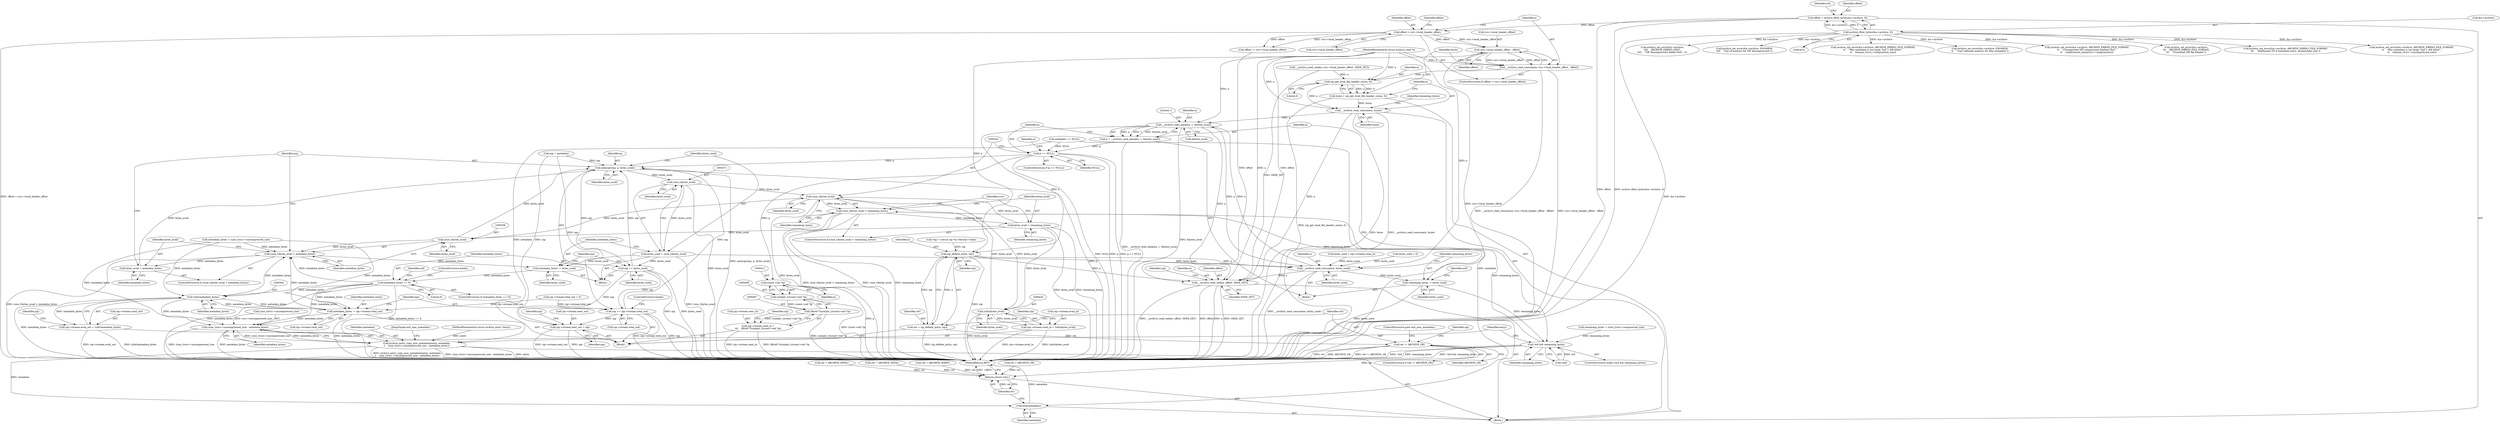 digraph "0_libarchive_d0331e8e5b05b475f20b1f3101fe1ad772d7e7e7@pointer" {
"1000261" [label="(Call,rsrc->local_header_offset - offset)"];
"1000254" [label="(Call,offset < rsrc->local_header_offset)"];
"1000125" [label="(Call,offset = archive_filter_bytes(&a->archive, 0))"];
"1000127" [label="(Call,archive_filter_bytes(&a->archive, 0))"];
"1000259" [label="(Call,__archive_read_consume(a, rsrc->local_header_offset - offset))"];
"1000282" [label="(Call,zip_get_local_file_header_size(a, 0))"];
"1000280" [label="(Call,hsize = zip_get_local_file_header_size(a, 0))"];
"1000285" [label="(Call,__archive_read_consume(a, hsize))"];
"1000319" [label="(Call,__archive_read_ahead(a, 1, &bytes_avail))"];
"1000317" [label="(Call,p = __archive_read_ahead(a, 1, &bytes_avail))"];
"1000325" [label="(Call,p == NULL)"];
"1000364" [label="(Call,memcpy(mp, p, bytes_avail))"];
"1000370" [label="(Call,(size_t)bytes_avail)"];
"1000342" [label="(Call,(size_t)bytes_avail)"];
"1000341" [label="(Call,(size_t)bytes_avail > remaining_bytes)"];
"1000346" [label="(Call,bytes_avail = remaining_bytes)"];
"1000357" [label="(Call,(size_t)bytes_avail)"];
"1000356" [label="(Call,(size_t)bytes_avail > metadata_bytes)"];
"1000361" [label="(Call,bytes_avail = metadata_bytes)"];
"1000373" [label="(Call,metadata_bytes -= bytes_used)"];
"1000380" [label="(Call,metadata_bytes == 0)"];
"1000442" [label="(Call,(uInt)metadata_bytes)"];
"1000436" [label="(Call,zip->stream.avail_out = (uInt)metadata_bytes)"];
"1000502" [label="(Call,metadata_bytes -= zip->stream.total_out)"];
"1000531" [label="(Call,(size_t)rsrc->uncompressed_size - metadata_bytes)"];
"1000528" [label="(Call,archive_entry_copy_mac_metadata(entry, metadata,\n\t    (size_t)rsrc->uncompressed_size - metadata_bytes))"];
"1000548" [label="(Call,free(metadata))"];
"1000419" [label="(Call,(uInt)bytes_avail)"];
"1000413" [label="(Call,zip->stream.avail_in = (uInt)bytes_avail)"];
"1000525" [label="(Call,remaining_bytes -= bytes_used)"];
"1000309" [label="(Call,!eof && remaining_bytes)"];
"1000368" [label="(Call,bytes_used = (size_t)bytes_avail)"];
"1000376" [label="(Call,mp += bytes_used)"];
"1000429" [label="(Call,zip->stream.next_out = mp)"];
"1000509" [label="(Call,mp += zip->stream.total_out)"];
"1000522" [label="(Call,__archive_read_consume(a, bytes_used))"];
"1000539" [label="(Call,__archive_read_seek(a, offset, SEEK_SET))"];
"1000410" [label="(Call,(const void *)p)"];
"1000408" [label="(Call,(uintptr_t)(const void *)p)"];
"1000406" [label="(Call,(Bytef *)(uintptr_t)(const void *)p)"];
"1000400" [label="(Call,zip->stream.next_in =\n\t\t\t    (Bytef *)(uintptr_t)(const void *)p)"];
"1000392" [label="(Call,zip_deflate_init(a, zip))"];
"1000390" [label="(Call,ret = zip_deflate_init(a, zip))"];
"1000396" [label="(Call,ret != ARCHIVE_OK)"];
"1000550" [label="(Return,return (ret);)"];
"1000281" [label="(Identifier,hsize)"];
"1000538" [label="(JumpTarget,exit_mac_metadata:)"];
"1000321" [label="(Literal,1)"];
"1000410" [label="(Call,(const void *)p)"];
"1000549" [label="(Identifier,metadata)"];
"1000312" [label="(Identifier,remaining_bytes)"];
"1000240" [label="(Call,metadata == NULL)"];
"1000364" [label="(Call,memcpy(mp, p, bytes_avail))"];
"1000192" [label="(Call,archive_set_error(&a->archive, ARCHIVE_ERRNO_FILE_FORMAT,\n\t\t    \"Mac metadata is too large: %jd > 4M bytes\",\n \t\t    (intmax_t)rsrc->uncompressed_size))"];
"1000421" [label="(Identifier,bytes_avail)"];
"1000393" [label="(Identifier,a)"];
"1000483" [label="(Call,archive_set_error(&a->archive,\n\t\t\t\t    ARCHIVE_ERRNO_MISC,\n\t\t\t\t    \"ZIP decompression failed (%d)\", r))"];
"1000373" [label="(Call,metadata_bytes -= bytes_used)"];
"1000439" [label="(Identifier,zip)"];
"1000381" [label="(Identifier,metadata_bytes)"];
"1000532" [label="(Call,(size_t)rsrc->uncompressed_size)"];
"1000262" [label="(Call,rsrc->local_header_offset)"];
"1000425" [label="(Identifier,zip)"];
"1000347" [label="(Identifier,bytes_avail)"];
"1000310" [label="(Call,!eof)"];
"1000125" [label="(Call,offset = archive_filter_bytes(&a->archive, 0))"];
"1000285" [label="(Call,__archive_read_consume(a, hsize))"];
"1000369" [label="(Identifier,bytes_used)"];
"1000109" [label="(MethodParameterIn,struct archive_entry *entry)"];
"1000445" [label="(Call,zip->stream.total_out = 0)"];
"1000327" [label="(Identifier,NULL)"];
"1000302" [label="(Call,mp = metadata)"];
"1000537" [label="(Identifier,metadata_bytes)"];
"1000341" [label="(Call,(size_t)bytes_avail > remaining_bytes)"];
"1000542" [label="(Identifier,SEEK_SET)"];
"1000309" [label="(Call,!eof && remaining_bytes)"];
"1000529" [label="(Identifier,entry)"];
"1000128" [label="(Call,&a->archive)"];
"1000363" [label="(Identifier,metadata_bytes)"];
"1000539" [label="(Call,__archive_read_seek(a, offset, SEEK_SET))"];
"1000287" [label="(Identifier,hsize)"];
"1000311" [label="(Identifier,eof)"];
"1000516" [label="(ControlStructure,break;)"];
"1000256" [label="(Call,rsrc->local_header_offset)"];
"1000435" [label="(Identifier,mp)"];
"1000413" [label="(Call,zip->stream.avail_in = (uInt)bytes_avail)"];
"1000406" [label="(Call,(Bytef *)(uintptr_t)(const void *)p)"];
"1000471" [label="(Call,archive_set_error(&a->archive, ENOMEM,\n\t\t\t\t    \"Out of memory for ZIP decompression\"))"];
"1000280" [label="(Call,hsize = zip_get_local_file_header_size(a, 0))"];
"1000391" [label="(Identifier,ret)"];
"1000132" [label="(Literal,0)"];
"1000356" [label="(Call,(size_t)bytes_avail > metadata_bytes)"];
"1000355" [label="(ControlStructure,if ((size_t)bytes_avail > metadata_bytes))"];
"1000374" [label="(Identifier,metadata_bytes)"];
"1000368" [label="(Call,bytes_used = (size_t)bytes_avail)"];
"1000390" [label="(Call,ret = zip_deflate_init(a, zip))"];
"1000375" [label="(Identifier,bytes_used)"];
"1000448" [label="(Identifier,zip)"];
"1000412" [label="(Identifier,p)"];
"1000282" [label="(Call,zip_get_local_file_header_size(a, 0))"];
"1000127" [label="(Call,archive_filter_bytes(&a->archive, 0))"];
"1000269" [label="(Identifier,offset)"];
"1000377" [label="(Identifier,mp)"];
"1000388" [label="(Block,)"];
"1000526" [label="(Identifier,remaining_bytes)"];
"1000255" [label="(Identifier,offset)"];
"1000359" [label="(Identifier,bytes_avail)"];
"1000286" [label="(Identifier,a)"];
"1000320" [label="(Identifier,a)"];
"1000419" [label="(Call,(uInt)bytes_avail)"];
"1000382" [label="(Literal,0)"];
"1000318" [label="(Identifier,p)"];
"1000113" [label="(Call,*zip = (struct zip *)a->format->data)"];
"1000380" [label="(Call,metadata_bytes == 0)"];
"1000324" [label="(ControlStructure,if (p == NULL))"];
"1000289" [label="(Identifier,remaining_bytes)"];
"1000348" [label="(Identifier,remaining_bytes)"];
"1000384" [label="(Identifier,eof)"];
"1000397" [label="(Identifier,ret)"];
"1000322" [label="(Call,&bytes_avail)"];
"1000137" [label="(Call,ret = ARCHIVE_OK)"];
"1000274" [label="(Call,__archive_read_seek(a, rsrc->local_header_offset, SEEK_SET))"];
"1000370" [label="(Call,(size_t)bytes_avail)"];
"1000111" [label="(Block,)"];
"1000217" [label="(Call,archive_set_error(&a->archive, ARCHIVE_ERRNO_FILE_FORMAT,\n\t\t    \"Mac metadata is too large: %jd > 4M bytes\",\n\t\t    (intmax_t)rsrc->compressed_size))"];
"1000108" [label="(MethodParameterIn,struct archive_read *a)"];
"1000429" [label="(Call,zip->stream.next_out = mp)"];
"1000528" [label="(Call,archive_entry_copy_mac_metadata(entry, metadata,\n\t    (size_t)rsrc->uncompressed_size - metadata_bytes))"];
"1000504" [label="(Call,zip->stream.total_out)"];
"1000308" [label="(ControlStructure,while (!eof && remaining_bytes))"];
"1000361" [label="(Call,bytes_avail = metadata_bytes)"];
"1000395" [label="(ControlStructure,if (ret != ARCHIVE_OK))"];
"1000545" [label="(Identifier,zip)"];
"1000366" [label="(Identifier,p)"];
"1000394" [label="(Identifier,zip)"];
"1000342" [label="(Call,(size_t)bytes_avail)"];
"1000288" [label="(Call,remaining_bytes = (size_t)rsrc->compressed_size)"];
"1000523" [label="(Identifier,a)"];
"1000437" [label="(Call,zip->stream.avail_out)"];
"1000317" [label="(Call,p = __archive_read_ahead(a, 1, &bytes_avail))"];
"1000548" [label="(Call,free(metadata))"];
"1000284" [label="(Literal,0)"];
"1000399" [label="(ControlStructure,goto exit_mac_metadata;)"];
"1000244" [label="(Call,archive_set_error(&a->archive, ENOMEM,\n\t\t    \"Can't allocate memory for Mac metadata\"))"];
"1000401" [label="(Call,zip->stream.next_in)"];
"1000168" [label="(Call,archive_set_error(&a->archive, ARCHIVE_ERRNO_FILE_FORMAT,\n\t\t    \"Unsupported ZIP compression method (%s)\",\n\t\t    compression_name(rsrc->compression)))"];
"1000430" [label="(Call,zip->stream.next_out)"];
"1000444" [label="(Identifier,metadata_bytes)"];
"1000398" [label="(Identifier,ARCHIVE_OK)"];
"1000254" [label="(Call,offset < rsrc->local_header_offset)"];
"1000550" [label="(Return,return (ret);)"];
"1000510" [label="(Identifier,mp)"];
"1000400" [label="(Call,zip->stream.next_in =\n\t\t\t    (Bytef *)(uintptr_t)(const void *)p)"];
"1000530" [label="(Identifier,metadata)"];
"1000495" [label="(Call,bytes_used = zip->stream.total_in)"];
"1000353" [label="(Block,)"];
"1000540" [label="(Identifier,a)"];
"1000416" [label="(Identifier,zip)"];
"1000346" [label="(Call,bytes_avail = remaining_bytes)"];
"1000552" [label="(MethodReturn,RET)"];
"1000138" [label="(Identifier,ret)"];
"1000261" [label="(Call,rsrc->local_header_offset - offset)"];
"1000340" [label="(ControlStructure,if ((size_t)bytes_avail > remaining_bytes))"];
"1000295" [label="(Call,metadata_bytes = (size_t)rsrc->uncompressed_size)"];
"1000379" [label="(ControlStructure,if (metadata_bytes == 0))"];
"1000329" [label="(Call,archive_set_error(&a->archive,\n\t\t\t    ARCHIVE_ERRNO_FILE_FORMAT,\n\t\t\t    \"Truncated ZIP file header\"))"];
"1000478" [label="(Call,ret = ARCHIVE_FATAL)"];
"1000360" [label="(Identifier,metadata_bytes)"];
"1000408" [label="(Call,(uintptr_t)(const void *)p)"];
"1000522" [label="(Call,__archive_read_consume(a, bytes_used))"];
"1000511" [label="(Call,zip->stream.total_out)"];
"1000283" [label="(Identifier,a)"];
"1000396" [label="(Call,ret != ARCHIVE_OK)"];
"1000541" [label="(Identifier,offset)"];
"1000253" [label="(ControlStructure,if (offset < rsrc->local_header_offset))"];
"1000525" [label="(Call,remaining_bytes -= bytes_used)"];
"1000365" [label="(Identifier,mp)"];
"1000319" [label="(Call,__archive_read_ahead(a, 1, &bytes_avail))"];
"1000268" [label="(Call,offset != rsrc->local_header_offset)"];
"1000551" [label="(Identifier,ret)"];
"1000265" [label="(Identifier,offset)"];
"1000509" [label="(Call,mp += zip->stream.total_out)"];
"1000357" [label="(Call,(size_t)bytes_avail)"];
"1000518" [label="(Call,bytes_used = 0)"];
"1000313" [label="(Block,)"];
"1000531" [label="(Call,(size_t)rsrc->uncompressed_size - metadata_bytes)"];
"1000442" [label="(Call,(uInt)metadata_bytes)"];
"1000491" [label="(Call,ret = ARCHIVE_FATAL)"];
"1000414" [label="(Call,zip->stream.avail_in)"];
"1000326" [label="(Identifier,p)"];
"1000126" [label="(Identifier,offset)"];
"1000378" [label="(Identifier,bytes_used)"];
"1000367" [label="(Identifier,bytes_avail)"];
"1000345" [label="(Identifier,remaining_bytes)"];
"1000524" [label="(Identifier,bytes_used)"];
"1000344" [label="(Identifier,bytes_avail)"];
"1000403" [label="(Identifier,zip)"];
"1000503" [label="(Identifier,metadata_bytes)"];
"1000336" [label="(Call,ret = ARCHIVE_WARN)"];
"1000502" [label="(Call,metadata_bytes -= zip->stream.total_out)"];
"1000259" [label="(Call,__archive_read_consume(a, rsrc->local_header_offset - offset))"];
"1000386" [label="(ControlStructure,break;)"];
"1000362" [label="(Identifier,bytes_avail)"];
"1000325" [label="(Call,p == NULL)"];
"1000527" [label="(Identifier,bytes_used)"];
"1000156" [label="(Call,archive_set_error(&a->archive, ARCHIVE_ERRNO_FILE_FORMAT,\n\t\t\t    \"Malformed OS X metadata entry: inconsistent size\"))"];
"1000392" [label="(Call,zip_deflate_init(a, zip))"];
"1000332" [label="(Identifier,a)"];
"1000436" [label="(Call,zip->stream.avail_out = (uInt)metadata_bytes)"];
"1000372" [label="(Identifier,bytes_avail)"];
"1000260" [label="(Identifier,a)"];
"1000376" [label="(Call,mp += bytes_used)"];
"1000351" [label="(Identifier,rsrc)"];
"1000261" -> "1000259"  [label="AST: "];
"1000261" -> "1000265"  [label="CFG: "];
"1000262" -> "1000261"  [label="AST: "];
"1000265" -> "1000261"  [label="AST: "];
"1000259" -> "1000261"  [label="CFG: "];
"1000261" -> "1000552"  [label="DDG: rsrc->local_header_offset"];
"1000261" -> "1000259"  [label="DDG: rsrc->local_header_offset"];
"1000261" -> "1000259"  [label="DDG: offset"];
"1000254" -> "1000261"  [label="DDG: rsrc->local_header_offset"];
"1000254" -> "1000261"  [label="DDG: offset"];
"1000261" -> "1000539"  [label="DDG: offset"];
"1000254" -> "1000253"  [label="AST: "];
"1000254" -> "1000256"  [label="CFG: "];
"1000255" -> "1000254"  [label="AST: "];
"1000256" -> "1000254"  [label="AST: "];
"1000260" -> "1000254"  [label="CFG: "];
"1000269" -> "1000254"  [label="CFG: "];
"1000254" -> "1000552"  [label="DDG: offset < rsrc->local_header_offset"];
"1000125" -> "1000254"  [label="DDG: offset"];
"1000254" -> "1000268"  [label="DDG: offset"];
"1000254" -> "1000268"  [label="DDG: rsrc->local_header_offset"];
"1000125" -> "1000111"  [label="AST: "];
"1000125" -> "1000127"  [label="CFG: "];
"1000126" -> "1000125"  [label="AST: "];
"1000127" -> "1000125"  [label="AST: "];
"1000138" -> "1000125"  [label="CFG: "];
"1000125" -> "1000552"  [label="DDG: offset"];
"1000125" -> "1000552"  [label="DDG: archive_filter_bytes(&a->archive, 0)"];
"1000127" -> "1000125"  [label="DDG: &a->archive"];
"1000127" -> "1000125"  [label="DDG: 0"];
"1000127" -> "1000132"  [label="CFG: "];
"1000128" -> "1000127"  [label="AST: "];
"1000132" -> "1000127"  [label="AST: "];
"1000127" -> "1000552"  [label="DDG: &a->archive"];
"1000127" -> "1000156"  [label="DDG: &a->archive"];
"1000127" -> "1000168"  [label="DDG: &a->archive"];
"1000127" -> "1000192"  [label="DDG: &a->archive"];
"1000127" -> "1000217"  [label="DDG: &a->archive"];
"1000127" -> "1000244"  [label="DDG: &a->archive"];
"1000127" -> "1000329"  [label="DDG: &a->archive"];
"1000127" -> "1000471"  [label="DDG: &a->archive"];
"1000127" -> "1000483"  [label="DDG: &a->archive"];
"1000259" -> "1000253"  [label="AST: "];
"1000260" -> "1000259"  [label="AST: "];
"1000281" -> "1000259"  [label="CFG: "];
"1000259" -> "1000552"  [label="DDG: __archive_read_consume(a, rsrc->local_header_offset - offset)"];
"1000259" -> "1000552"  [label="DDG: rsrc->local_header_offset - offset"];
"1000108" -> "1000259"  [label="DDG: a"];
"1000259" -> "1000282"  [label="DDG: a"];
"1000282" -> "1000280"  [label="AST: "];
"1000282" -> "1000284"  [label="CFG: "];
"1000283" -> "1000282"  [label="AST: "];
"1000284" -> "1000282"  [label="AST: "];
"1000280" -> "1000282"  [label="CFG: "];
"1000282" -> "1000280"  [label="DDG: a"];
"1000282" -> "1000280"  [label="DDG: 0"];
"1000274" -> "1000282"  [label="DDG: a"];
"1000108" -> "1000282"  [label="DDG: a"];
"1000282" -> "1000285"  [label="DDG: a"];
"1000280" -> "1000111"  [label="AST: "];
"1000281" -> "1000280"  [label="AST: "];
"1000286" -> "1000280"  [label="CFG: "];
"1000280" -> "1000552"  [label="DDG: zip_get_local_file_header_size(a, 0)"];
"1000280" -> "1000285"  [label="DDG: hsize"];
"1000285" -> "1000111"  [label="AST: "];
"1000285" -> "1000287"  [label="CFG: "];
"1000286" -> "1000285"  [label="AST: "];
"1000287" -> "1000285"  [label="AST: "];
"1000289" -> "1000285"  [label="CFG: "];
"1000285" -> "1000552"  [label="DDG: __archive_read_consume(a, hsize)"];
"1000285" -> "1000552"  [label="DDG: hsize"];
"1000108" -> "1000285"  [label="DDG: a"];
"1000285" -> "1000319"  [label="DDG: a"];
"1000285" -> "1000539"  [label="DDG: a"];
"1000319" -> "1000317"  [label="AST: "];
"1000319" -> "1000322"  [label="CFG: "];
"1000320" -> "1000319"  [label="AST: "];
"1000321" -> "1000319"  [label="AST: "];
"1000322" -> "1000319"  [label="AST: "];
"1000317" -> "1000319"  [label="CFG: "];
"1000319" -> "1000552"  [label="DDG: &bytes_avail"];
"1000319" -> "1000317"  [label="DDG: a"];
"1000319" -> "1000317"  [label="DDG: 1"];
"1000319" -> "1000317"  [label="DDG: &bytes_avail"];
"1000522" -> "1000319"  [label="DDG: a"];
"1000108" -> "1000319"  [label="DDG: a"];
"1000319" -> "1000392"  [label="DDG: a"];
"1000319" -> "1000522"  [label="DDG: a"];
"1000319" -> "1000539"  [label="DDG: a"];
"1000317" -> "1000313"  [label="AST: "];
"1000318" -> "1000317"  [label="AST: "];
"1000326" -> "1000317"  [label="CFG: "];
"1000317" -> "1000552"  [label="DDG: __archive_read_ahead(a, 1, &bytes_avail)"];
"1000317" -> "1000325"  [label="DDG: p"];
"1000325" -> "1000324"  [label="AST: "];
"1000325" -> "1000327"  [label="CFG: "];
"1000326" -> "1000325"  [label="AST: "];
"1000327" -> "1000325"  [label="AST: "];
"1000332" -> "1000325"  [label="CFG: "];
"1000343" -> "1000325"  [label="CFG: "];
"1000325" -> "1000552"  [label="DDG: p"];
"1000325" -> "1000552"  [label="DDG: p == NULL"];
"1000325" -> "1000552"  [label="DDG: NULL"];
"1000240" -> "1000325"  [label="DDG: NULL"];
"1000325" -> "1000364"  [label="DDG: p"];
"1000325" -> "1000410"  [label="DDG: p"];
"1000364" -> "1000353"  [label="AST: "];
"1000364" -> "1000367"  [label="CFG: "];
"1000365" -> "1000364"  [label="AST: "];
"1000366" -> "1000364"  [label="AST: "];
"1000367" -> "1000364"  [label="AST: "];
"1000369" -> "1000364"  [label="CFG: "];
"1000364" -> "1000552"  [label="DDG: memcpy(mp, p, bytes_avail)"];
"1000364" -> "1000552"  [label="DDG: p"];
"1000376" -> "1000364"  [label="DDG: mp"];
"1000302" -> "1000364"  [label="DDG: mp"];
"1000509" -> "1000364"  [label="DDG: mp"];
"1000361" -> "1000364"  [label="DDG: bytes_avail"];
"1000357" -> "1000364"  [label="DDG: bytes_avail"];
"1000364" -> "1000370"  [label="DDG: bytes_avail"];
"1000364" -> "1000376"  [label="DDG: mp"];
"1000370" -> "1000368"  [label="AST: "];
"1000370" -> "1000372"  [label="CFG: "];
"1000371" -> "1000370"  [label="AST: "];
"1000372" -> "1000370"  [label="AST: "];
"1000368" -> "1000370"  [label="CFG: "];
"1000370" -> "1000552"  [label="DDG: bytes_avail"];
"1000370" -> "1000342"  [label="DDG: bytes_avail"];
"1000370" -> "1000368"  [label="DDG: bytes_avail"];
"1000342" -> "1000341"  [label="AST: "];
"1000342" -> "1000344"  [label="CFG: "];
"1000343" -> "1000342"  [label="AST: "];
"1000344" -> "1000342"  [label="AST: "];
"1000345" -> "1000342"  [label="CFG: "];
"1000342" -> "1000552"  [label="DDG: bytes_avail"];
"1000342" -> "1000341"  [label="DDG: bytes_avail"];
"1000346" -> "1000342"  [label="DDG: bytes_avail"];
"1000419" -> "1000342"  [label="DDG: bytes_avail"];
"1000342" -> "1000357"  [label="DDG: bytes_avail"];
"1000342" -> "1000419"  [label="DDG: bytes_avail"];
"1000341" -> "1000340"  [label="AST: "];
"1000341" -> "1000345"  [label="CFG: "];
"1000345" -> "1000341"  [label="AST: "];
"1000347" -> "1000341"  [label="CFG: "];
"1000351" -> "1000341"  [label="CFG: "];
"1000341" -> "1000552"  [label="DDG: (size_t)bytes_avail"];
"1000341" -> "1000552"  [label="DDG: remaining_bytes"];
"1000341" -> "1000552"  [label="DDG: (size_t)bytes_avail > remaining_bytes"];
"1000309" -> "1000341"  [label="DDG: remaining_bytes"];
"1000341" -> "1000346"  [label="DDG: remaining_bytes"];
"1000341" -> "1000525"  [label="DDG: remaining_bytes"];
"1000346" -> "1000340"  [label="AST: "];
"1000346" -> "1000348"  [label="CFG: "];
"1000347" -> "1000346"  [label="AST: "];
"1000348" -> "1000346"  [label="AST: "];
"1000351" -> "1000346"  [label="CFG: "];
"1000346" -> "1000552"  [label="DDG: remaining_bytes"];
"1000346" -> "1000552"  [label="DDG: bytes_avail"];
"1000346" -> "1000357"  [label="DDG: bytes_avail"];
"1000346" -> "1000419"  [label="DDG: bytes_avail"];
"1000357" -> "1000356"  [label="AST: "];
"1000357" -> "1000359"  [label="CFG: "];
"1000358" -> "1000357"  [label="AST: "];
"1000359" -> "1000357"  [label="AST: "];
"1000360" -> "1000357"  [label="CFG: "];
"1000357" -> "1000356"  [label="DDG: bytes_avail"];
"1000356" -> "1000355"  [label="AST: "];
"1000356" -> "1000360"  [label="CFG: "];
"1000360" -> "1000356"  [label="AST: "];
"1000362" -> "1000356"  [label="CFG: "];
"1000365" -> "1000356"  [label="CFG: "];
"1000356" -> "1000552"  [label="DDG: (size_t)bytes_avail > metadata_bytes"];
"1000295" -> "1000356"  [label="DDG: metadata_bytes"];
"1000502" -> "1000356"  [label="DDG: metadata_bytes"];
"1000380" -> "1000356"  [label="DDG: metadata_bytes"];
"1000442" -> "1000356"  [label="DDG: metadata_bytes"];
"1000356" -> "1000361"  [label="DDG: metadata_bytes"];
"1000356" -> "1000373"  [label="DDG: metadata_bytes"];
"1000361" -> "1000355"  [label="AST: "];
"1000361" -> "1000363"  [label="CFG: "];
"1000362" -> "1000361"  [label="AST: "];
"1000363" -> "1000361"  [label="AST: "];
"1000365" -> "1000361"  [label="CFG: "];
"1000373" -> "1000353"  [label="AST: "];
"1000373" -> "1000375"  [label="CFG: "];
"1000374" -> "1000373"  [label="AST: "];
"1000375" -> "1000373"  [label="AST: "];
"1000377" -> "1000373"  [label="CFG: "];
"1000368" -> "1000373"  [label="DDG: bytes_used"];
"1000373" -> "1000380"  [label="DDG: metadata_bytes"];
"1000380" -> "1000379"  [label="AST: "];
"1000380" -> "1000382"  [label="CFG: "];
"1000381" -> "1000380"  [label="AST: "];
"1000382" -> "1000380"  [label="AST: "];
"1000384" -> "1000380"  [label="CFG: "];
"1000386" -> "1000380"  [label="CFG: "];
"1000380" -> "1000552"  [label="DDG: metadata_bytes == 0"];
"1000380" -> "1000552"  [label="DDG: metadata_bytes"];
"1000380" -> "1000442"  [label="DDG: metadata_bytes"];
"1000380" -> "1000502"  [label="DDG: metadata_bytes"];
"1000380" -> "1000531"  [label="DDG: metadata_bytes"];
"1000442" -> "1000436"  [label="AST: "];
"1000442" -> "1000444"  [label="CFG: "];
"1000443" -> "1000442"  [label="AST: "];
"1000444" -> "1000442"  [label="AST: "];
"1000436" -> "1000442"  [label="CFG: "];
"1000442" -> "1000552"  [label="DDG: metadata_bytes"];
"1000442" -> "1000436"  [label="DDG: metadata_bytes"];
"1000295" -> "1000442"  [label="DDG: metadata_bytes"];
"1000502" -> "1000442"  [label="DDG: metadata_bytes"];
"1000442" -> "1000502"  [label="DDG: metadata_bytes"];
"1000442" -> "1000531"  [label="DDG: metadata_bytes"];
"1000436" -> "1000388"  [label="AST: "];
"1000437" -> "1000436"  [label="AST: "];
"1000448" -> "1000436"  [label="CFG: "];
"1000436" -> "1000552"  [label="DDG: (uInt)metadata_bytes"];
"1000436" -> "1000552"  [label="DDG: zip->stream.avail_out"];
"1000502" -> "1000388"  [label="AST: "];
"1000502" -> "1000504"  [label="CFG: "];
"1000503" -> "1000502"  [label="AST: "];
"1000504" -> "1000502"  [label="AST: "];
"1000510" -> "1000502"  [label="CFG: "];
"1000502" -> "1000552"  [label="DDG: metadata_bytes"];
"1000445" -> "1000502"  [label="DDG: zip->stream.total_out"];
"1000295" -> "1000502"  [label="DDG: metadata_bytes"];
"1000502" -> "1000531"  [label="DDG: metadata_bytes"];
"1000531" -> "1000528"  [label="AST: "];
"1000531" -> "1000537"  [label="CFG: "];
"1000532" -> "1000531"  [label="AST: "];
"1000537" -> "1000531"  [label="AST: "];
"1000528" -> "1000531"  [label="CFG: "];
"1000531" -> "1000552"  [label="DDG: (size_t)rsrc->uncompressed_size"];
"1000531" -> "1000552"  [label="DDG: metadata_bytes"];
"1000531" -> "1000528"  [label="DDG: (size_t)rsrc->uncompressed_size"];
"1000531" -> "1000528"  [label="DDG: metadata_bytes"];
"1000532" -> "1000531"  [label="DDG: rsrc->uncompressed_size"];
"1000295" -> "1000531"  [label="DDG: metadata_bytes"];
"1000528" -> "1000111"  [label="AST: "];
"1000529" -> "1000528"  [label="AST: "];
"1000530" -> "1000528"  [label="AST: "];
"1000538" -> "1000528"  [label="CFG: "];
"1000528" -> "1000552"  [label="DDG: archive_entry_copy_mac_metadata(entry, metadata,\n\t    (size_t)rsrc->uncompressed_size - metadata_bytes)"];
"1000528" -> "1000552"  [label="DDG: (size_t)rsrc->uncompressed_size - metadata_bytes"];
"1000528" -> "1000552"  [label="DDG: entry"];
"1000109" -> "1000528"  [label="DDG: entry"];
"1000240" -> "1000528"  [label="DDG: metadata"];
"1000528" -> "1000548"  [label="DDG: metadata"];
"1000548" -> "1000111"  [label="AST: "];
"1000548" -> "1000549"  [label="CFG: "];
"1000549" -> "1000548"  [label="AST: "];
"1000551" -> "1000548"  [label="CFG: "];
"1000548" -> "1000552"  [label="DDG: metadata"];
"1000240" -> "1000548"  [label="DDG: metadata"];
"1000419" -> "1000413"  [label="AST: "];
"1000419" -> "1000421"  [label="CFG: "];
"1000420" -> "1000419"  [label="AST: "];
"1000421" -> "1000419"  [label="AST: "];
"1000413" -> "1000419"  [label="CFG: "];
"1000419" -> "1000552"  [label="DDG: bytes_avail"];
"1000419" -> "1000413"  [label="DDG: bytes_avail"];
"1000413" -> "1000388"  [label="AST: "];
"1000414" -> "1000413"  [label="AST: "];
"1000425" -> "1000413"  [label="CFG: "];
"1000413" -> "1000552"  [label="DDG: zip->stream.avail_in"];
"1000413" -> "1000552"  [label="DDG: (uInt)bytes_avail"];
"1000525" -> "1000313"  [label="AST: "];
"1000525" -> "1000527"  [label="CFG: "];
"1000526" -> "1000525"  [label="AST: "];
"1000527" -> "1000525"  [label="AST: "];
"1000311" -> "1000525"  [label="CFG: "];
"1000525" -> "1000552"  [label="DDG: bytes_used"];
"1000525" -> "1000309"  [label="DDG: remaining_bytes"];
"1000522" -> "1000525"  [label="DDG: bytes_used"];
"1000309" -> "1000308"  [label="AST: "];
"1000309" -> "1000310"  [label="CFG: "];
"1000309" -> "1000312"  [label="CFG: "];
"1000310" -> "1000309"  [label="AST: "];
"1000312" -> "1000309"  [label="AST: "];
"1000318" -> "1000309"  [label="CFG: "];
"1000529" -> "1000309"  [label="CFG: "];
"1000309" -> "1000552"  [label="DDG: !eof"];
"1000309" -> "1000552"  [label="DDG: !eof && remaining_bytes"];
"1000309" -> "1000552"  [label="DDG: remaining_bytes"];
"1000310" -> "1000309"  [label="DDG: eof"];
"1000288" -> "1000309"  [label="DDG: remaining_bytes"];
"1000368" -> "1000353"  [label="AST: "];
"1000369" -> "1000368"  [label="AST: "];
"1000374" -> "1000368"  [label="CFG: "];
"1000368" -> "1000552"  [label="DDG: (size_t)bytes_avail"];
"1000368" -> "1000376"  [label="DDG: bytes_used"];
"1000368" -> "1000522"  [label="DDG: bytes_used"];
"1000376" -> "1000353"  [label="AST: "];
"1000376" -> "1000378"  [label="CFG: "];
"1000377" -> "1000376"  [label="AST: "];
"1000378" -> "1000376"  [label="AST: "];
"1000381" -> "1000376"  [label="CFG: "];
"1000376" -> "1000552"  [label="DDG: mp"];
"1000376" -> "1000552"  [label="DDG: bytes_used"];
"1000376" -> "1000429"  [label="DDG: mp"];
"1000376" -> "1000509"  [label="DDG: mp"];
"1000429" -> "1000388"  [label="AST: "];
"1000429" -> "1000435"  [label="CFG: "];
"1000430" -> "1000429"  [label="AST: "];
"1000435" -> "1000429"  [label="AST: "];
"1000439" -> "1000429"  [label="CFG: "];
"1000429" -> "1000552"  [label="DDG: mp"];
"1000429" -> "1000552"  [label="DDG: zip->stream.next_out"];
"1000302" -> "1000429"  [label="DDG: mp"];
"1000509" -> "1000429"  [label="DDG: mp"];
"1000509" -> "1000388"  [label="AST: "];
"1000509" -> "1000511"  [label="CFG: "];
"1000510" -> "1000509"  [label="AST: "];
"1000511" -> "1000509"  [label="AST: "];
"1000516" -> "1000509"  [label="CFG: "];
"1000509" -> "1000552"  [label="DDG: zip->stream.total_out"];
"1000509" -> "1000552"  [label="DDG: mp"];
"1000445" -> "1000509"  [label="DDG: zip->stream.total_out"];
"1000302" -> "1000509"  [label="DDG: mp"];
"1000522" -> "1000313"  [label="AST: "];
"1000522" -> "1000524"  [label="CFG: "];
"1000523" -> "1000522"  [label="AST: "];
"1000524" -> "1000522"  [label="AST: "];
"1000526" -> "1000522"  [label="CFG: "];
"1000522" -> "1000552"  [label="DDG: __archive_read_consume(a, bytes_used)"];
"1000392" -> "1000522"  [label="DDG: a"];
"1000108" -> "1000522"  [label="DDG: a"];
"1000495" -> "1000522"  [label="DDG: bytes_used"];
"1000518" -> "1000522"  [label="DDG: bytes_used"];
"1000522" -> "1000539"  [label="DDG: a"];
"1000539" -> "1000111"  [label="AST: "];
"1000539" -> "1000542"  [label="CFG: "];
"1000540" -> "1000539"  [label="AST: "];
"1000541" -> "1000539"  [label="AST: "];
"1000542" -> "1000539"  [label="AST: "];
"1000545" -> "1000539"  [label="CFG: "];
"1000539" -> "1000552"  [label="DDG: a"];
"1000539" -> "1000552"  [label="DDG: SEEK_SET"];
"1000539" -> "1000552"  [label="DDG: __archive_read_seek(a, offset, SEEK_SET)"];
"1000539" -> "1000552"  [label="DDG: offset"];
"1000392" -> "1000539"  [label="DDG: a"];
"1000108" -> "1000539"  [label="DDG: a"];
"1000268" -> "1000539"  [label="DDG: offset"];
"1000274" -> "1000539"  [label="DDG: SEEK_SET"];
"1000410" -> "1000408"  [label="AST: "];
"1000410" -> "1000412"  [label="CFG: "];
"1000411" -> "1000410"  [label="AST: "];
"1000412" -> "1000410"  [label="AST: "];
"1000408" -> "1000410"  [label="CFG: "];
"1000410" -> "1000552"  [label="DDG: p"];
"1000410" -> "1000408"  [label="DDG: p"];
"1000408" -> "1000406"  [label="AST: "];
"1000409" -> "1000408"  [label="AST: "];
"1000406" -> "1000408"  [label="CFG: "];
"1000408" -> "1000552"  [label="DDG: (const void *)p"];
"1000408" -> "1000406"  [label="DDG: (const void *)p"];
"1000406" -> "1000400"  [label="AST: "];
"1000407" -> "1000406"  [label="AST: "];
"1000400" -> "1000406"  [label="CFG: "];
"1000406" -> "1000552"  [label="DDG: (uintptr_t)(const void *)p"];
"1000406" -> "1000400"  [label="DDG: (uintptr_t)(const void *)p"];
"1000400" -> "1000388"  [label="AST: "];
"1000401" -> "1000400"  [label="AST: "];
"1000416" -> "1000400"  [label="CFG: "];
"1000400" -> "1000552"  [label="DDG: zip->stream.next_in"];
"1000400" -> "1000552"  [label="DDG: (Bytef *)(uintptr_t)(const void *)p"];
"1000392" -> "1000390"  [label="AST: "];
"1000392" -> "1000394"  [label="CFG: "];
"1000393" -> "1000392"  [label="AST: "];
"1000394" -> "1000392"  [label="AST: "];
"1000390" -> "1000392"  [label="CFG: "];
"1000392" -> "1000552"  [label="DDG: zip"];
"1000392" -> "1000390"  [label="DDG: a"];
"1000392" -> "1000390"  [label="DDG: zip"];
"1000108" -> "1000392"  [label="DDG: a"];
"1000113" -> "1000392"  [label="DDG: zip"];
"1000390" -> "1000388"  [label="AST: "];
"1000391" -> "1000390"  [label="AST: "];
"1000397" -> "1000390"  [label="CFG: "];
"1000390" -> "1000552"  [label="DDG: zip_deflate_init(a, zip)"];
"1000390" -> "1000396"  [label="DDG: ret"];
"1000396" -> "1000395"  [label="AST: "];
"1000396" -> "1000398"  [label="CFG: "];
"1000397" -> "1000396"  [label="AST: "];
"1000398" -> "1000396"  [label="AST: "];
"1000399" -> "1000396"  [label="CFG: "];
"1000403" -> "1000396"  [label="CFG: "];
"1000396" -> "1000552"  [label="DDG: ret != ARCHIVE_OK"];
"1000396" -> "1000552"  [label="DDG: ret"];
"1000396" -> "1000552"  [label="DDG: ARCHIVE_OK"];
"1000396" -> "1000550"  [label="DDG: ret"];
"1000550" -> "1000111"  [label="AST: "];
"1000550" -> "1000551"  [label="CFG: "];
"1000551" -> "1000550"  [label="AST: "];
"1000552" -> "1000550"  [label="CFG: "];
"1000550" -> "1000552"  [label="DDG: <RET>"];
"1000551" -> "1000550"  [label="DDG: ret"];
"1000478" -> "1000550"  [label="DDG: ret"];
"1000491" -> "1000550"  [label="DDG: ret"];
"1000137" -> "1000550"  [label="DDG: ret"];
"1000336" -> "1000550"  [label="DDG: ret"];
}

